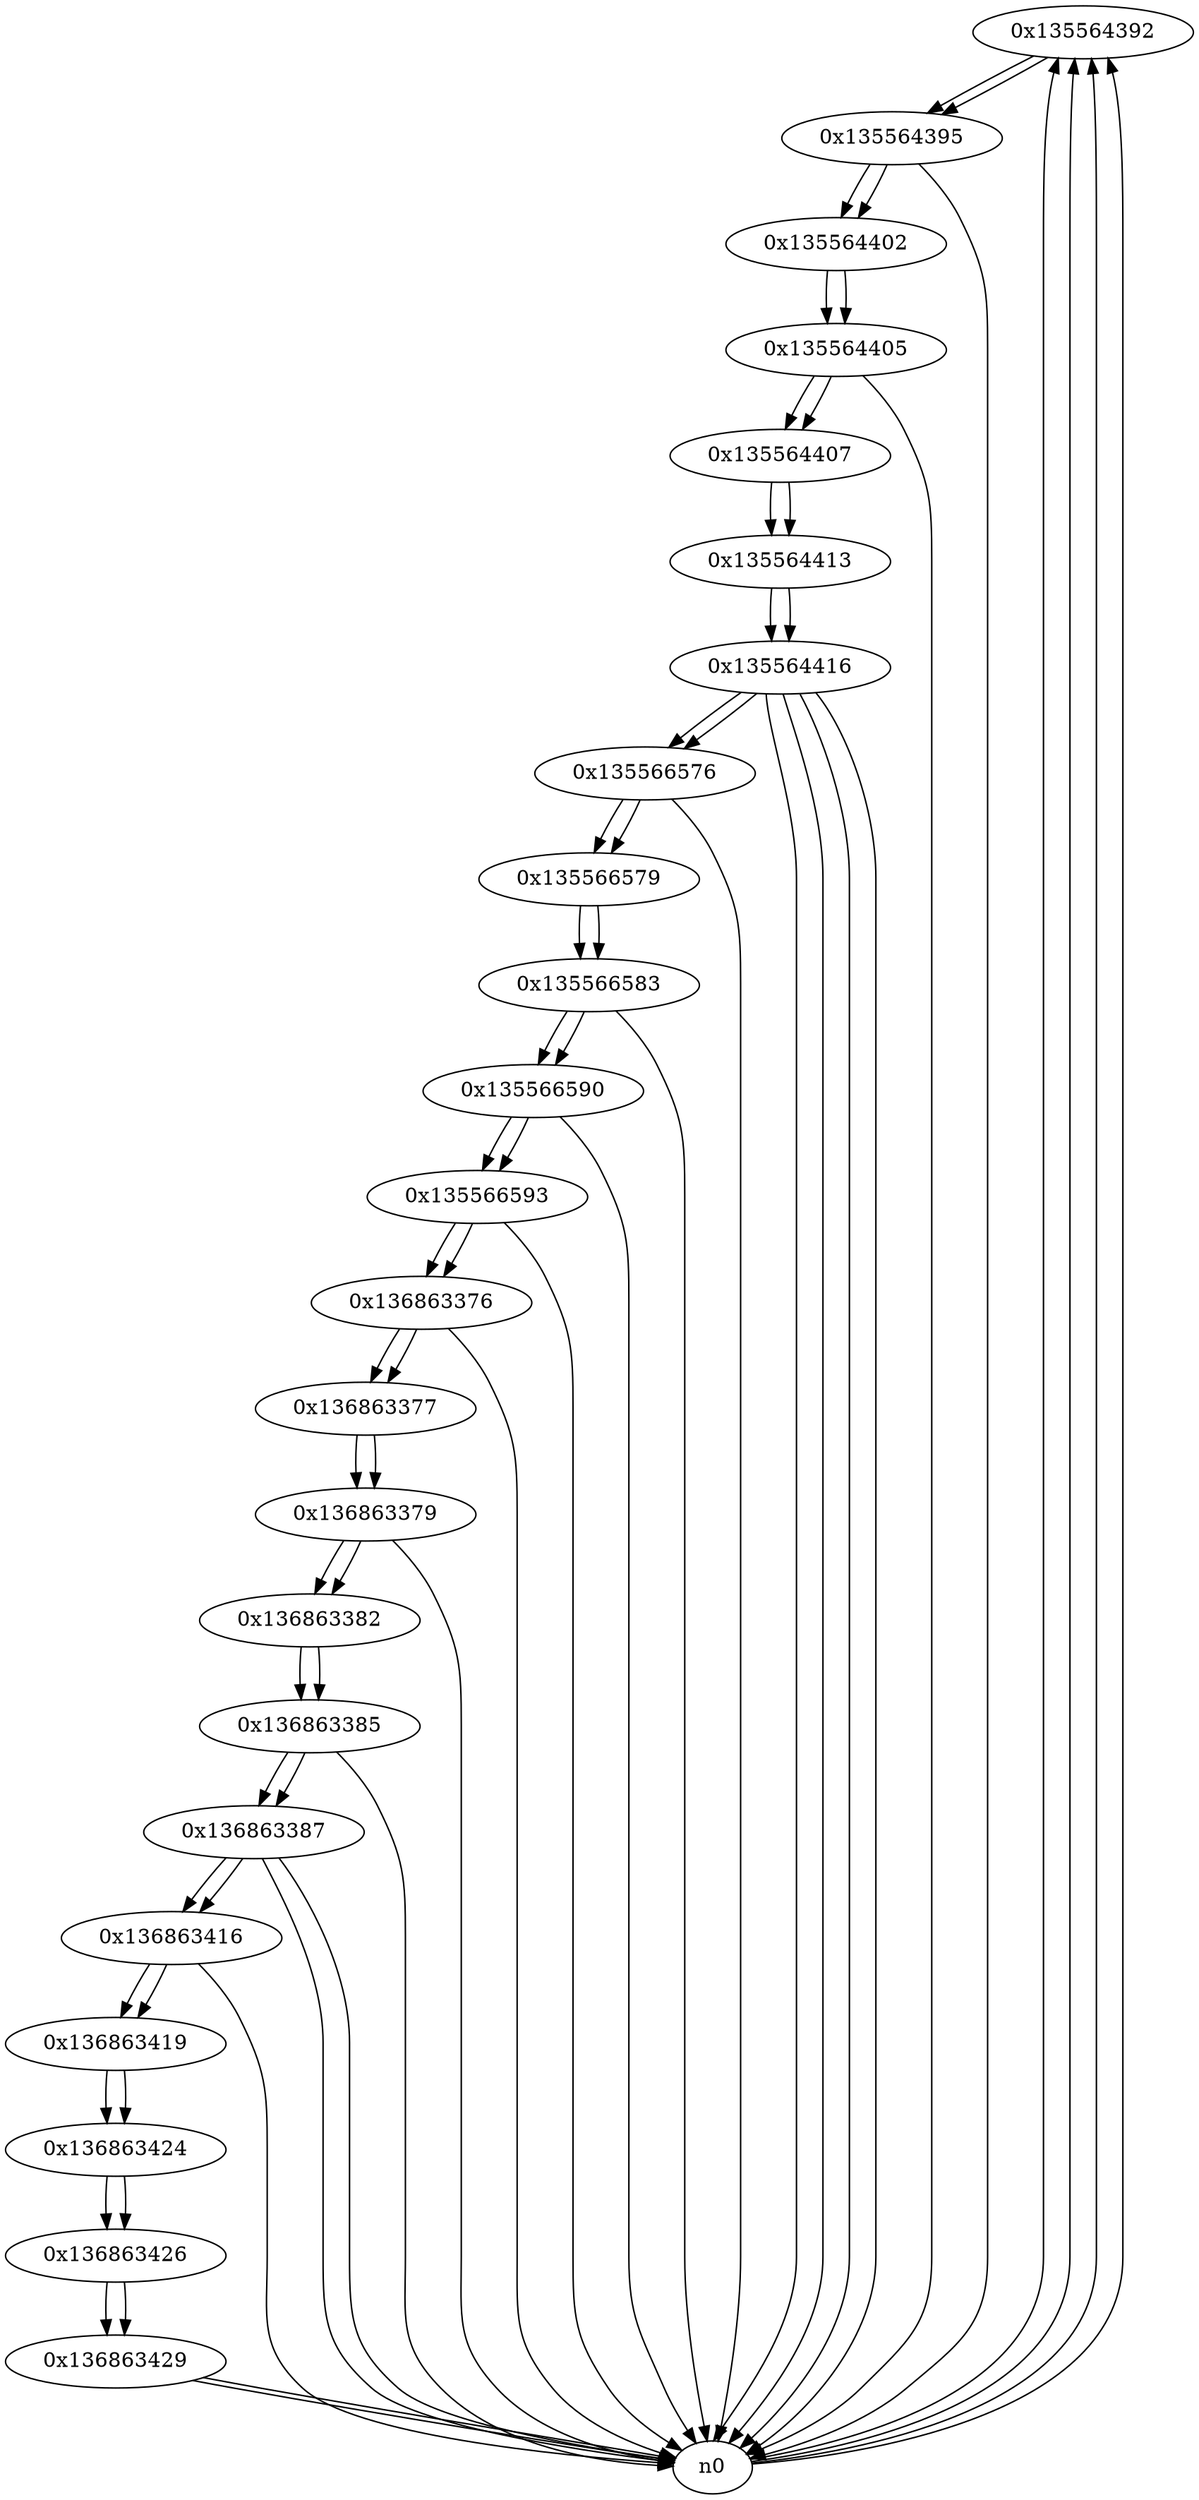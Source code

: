 digraph G{
/* nodes */
  n1 [label="0x135564392"]
  n2 [label="0x135564395"]
  n3 [label="0x135564402"]
  n4 [label="0x135564405"]
  n5 [label="0x135564407"]
  n6 [label="0x135564413"]
  n7 [label="0x135564416"]
  n8 [label="0x135566576"]
  n9 [label="0x135566579"]
  n10 [label="0x135566583"]
  n11 [label="0x135566590"]
  n12 [label="0x135566593"]
  n13 [label="0x136863376"]
  n14 [label="0x136863377"]
  n15 [label="0x136863379"]
  n16 [label="0x136863382"]
  n17 [label="0x136863385"]
  n18 [label="0x136863387"]
  n19 [label="0x136863416"]
  n20 [label="0x136863419"]
  n21 [label="0x136863424"]
  n22 [label="0x136863426"]
  n23 [label="0x136863429"]
/* edges */
n1 -> n2;
n0 -> n1;
n0 -> n1;
n0 -> n1;
n0 -> n1;
n2 -> n3;
n2 -> n0;
n1 -> n2;
n3 -> n4;
n2 -> n3;
n4 -> n5;
n4 -> n0;
n3 -> n4;
n5 -> n6;
n4 -> n5;
n6 -> n7;
n5 -> n6;
n7 -> n8;
n7 -> n0;
n7 -> n0;
n7 -> n0;
n7 -> n0;
n6 -> n7;
n8 -> n9;
n8 -> n0;
n7 -> n8;
n9 -> n10;
n8 -> n9;
n10 -> n11;
n10 -> n0;
n9 -> n10;
n11 -> n12;
n11 -> n0;
n10 -> n11;
n12 -> n13;
n12 -> n0;
n11 -> n12;
n13 -> n14;
n13 -> n0;
n12 -> n13;
n14 -> n15;
n13 -> n14;
n15 -> n16;
n15 -> n0;
n14 -> n15;
n16 -> n17;
n15 -> n16;
n17 -> n18;
n17 -> n0;
n16 -> n17;
n18 -> n19;
n18 -> n0;
n18 -> n0;
n17 -> n18;
n19 -> n20;
n19 -> n0;
n18 -> n19;
n20 -> n21;
n19 -> n20;
n21 -> n22;
n20 -> n21;
n22 -> n23;
n21 -> n22;
n23 -> n0;
n23 -> n0;
n22 -> n23;
}
